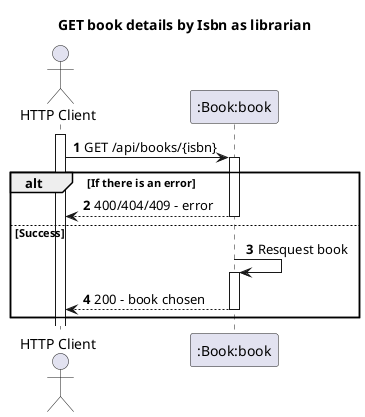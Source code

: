 @startuml
'https://plantuml.com/sequence-diagram
autoactivate on
autonumber

title GET book details by Isbn as librarian

actor "HTTP Client" as User
participant ":Book:book" as Rest

activate User

User -> Rest: GET /api/books/{isbn}

alt If there is an error
    Rest --> User: 400/404/409 - error
else Success
    Rest -> Rest: Resquest book
    Rest --> User: 200 - book chosen
end

@enduml
